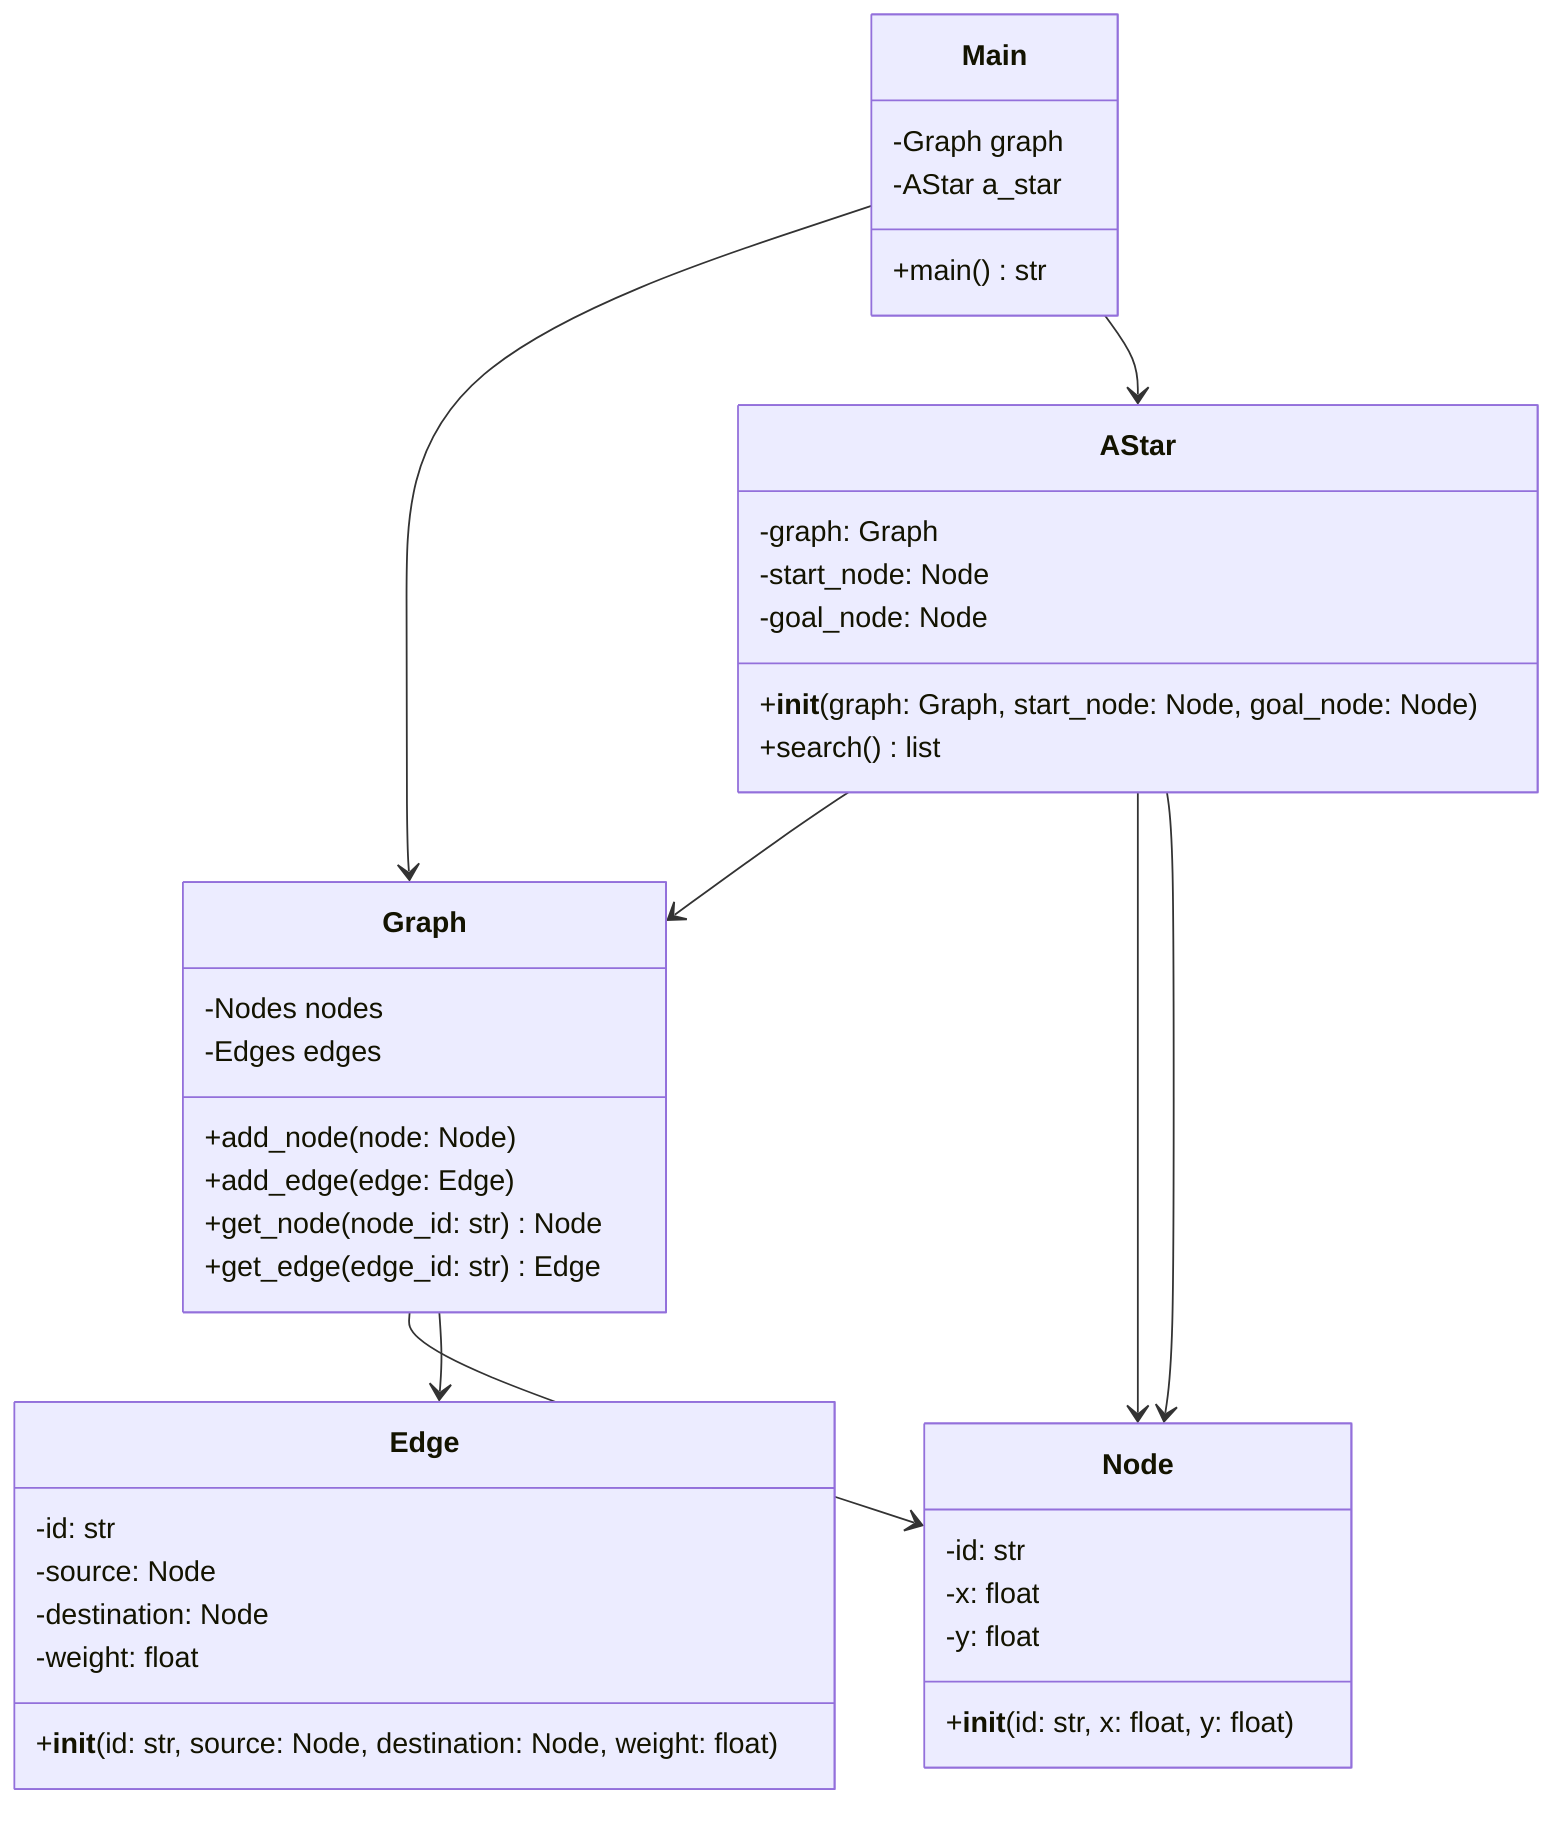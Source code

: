 classDiagram
    class Main {
        -Graph graph
        -AStar a_star
        +main() str
    }
    class Graph {
        -Nodes nodes
        -Edges edges
        +add_node(node: Node)
        +add_edge(edge: Edge)
        +get_node(node_id: str) Node
        +get_edge(edge_id: str) Edge
    }
    class Node {
        -id: str
        -x: float
        -y: float
        +__init__(id: str, x: float, y: float)
    }
    class Edge {
        -id: str
        -source: Node
        -destination: Node
        -weight: float
        +__init__(id: str, source: Node, destination: Node, weight: float)
    }
    class AStar {
        -graph: Graph
        -start_node: Node
        -goal_node: Node
        +__init__(graph: Graph, start_node: Node, goal_node: Node)
        +search() list
    }
    Main --> Graph
    Main --> AStar
    Graph --> Node
    Graph --> Edge
    AStar --> Graph
    AStar --> Node
    AStar --> Node